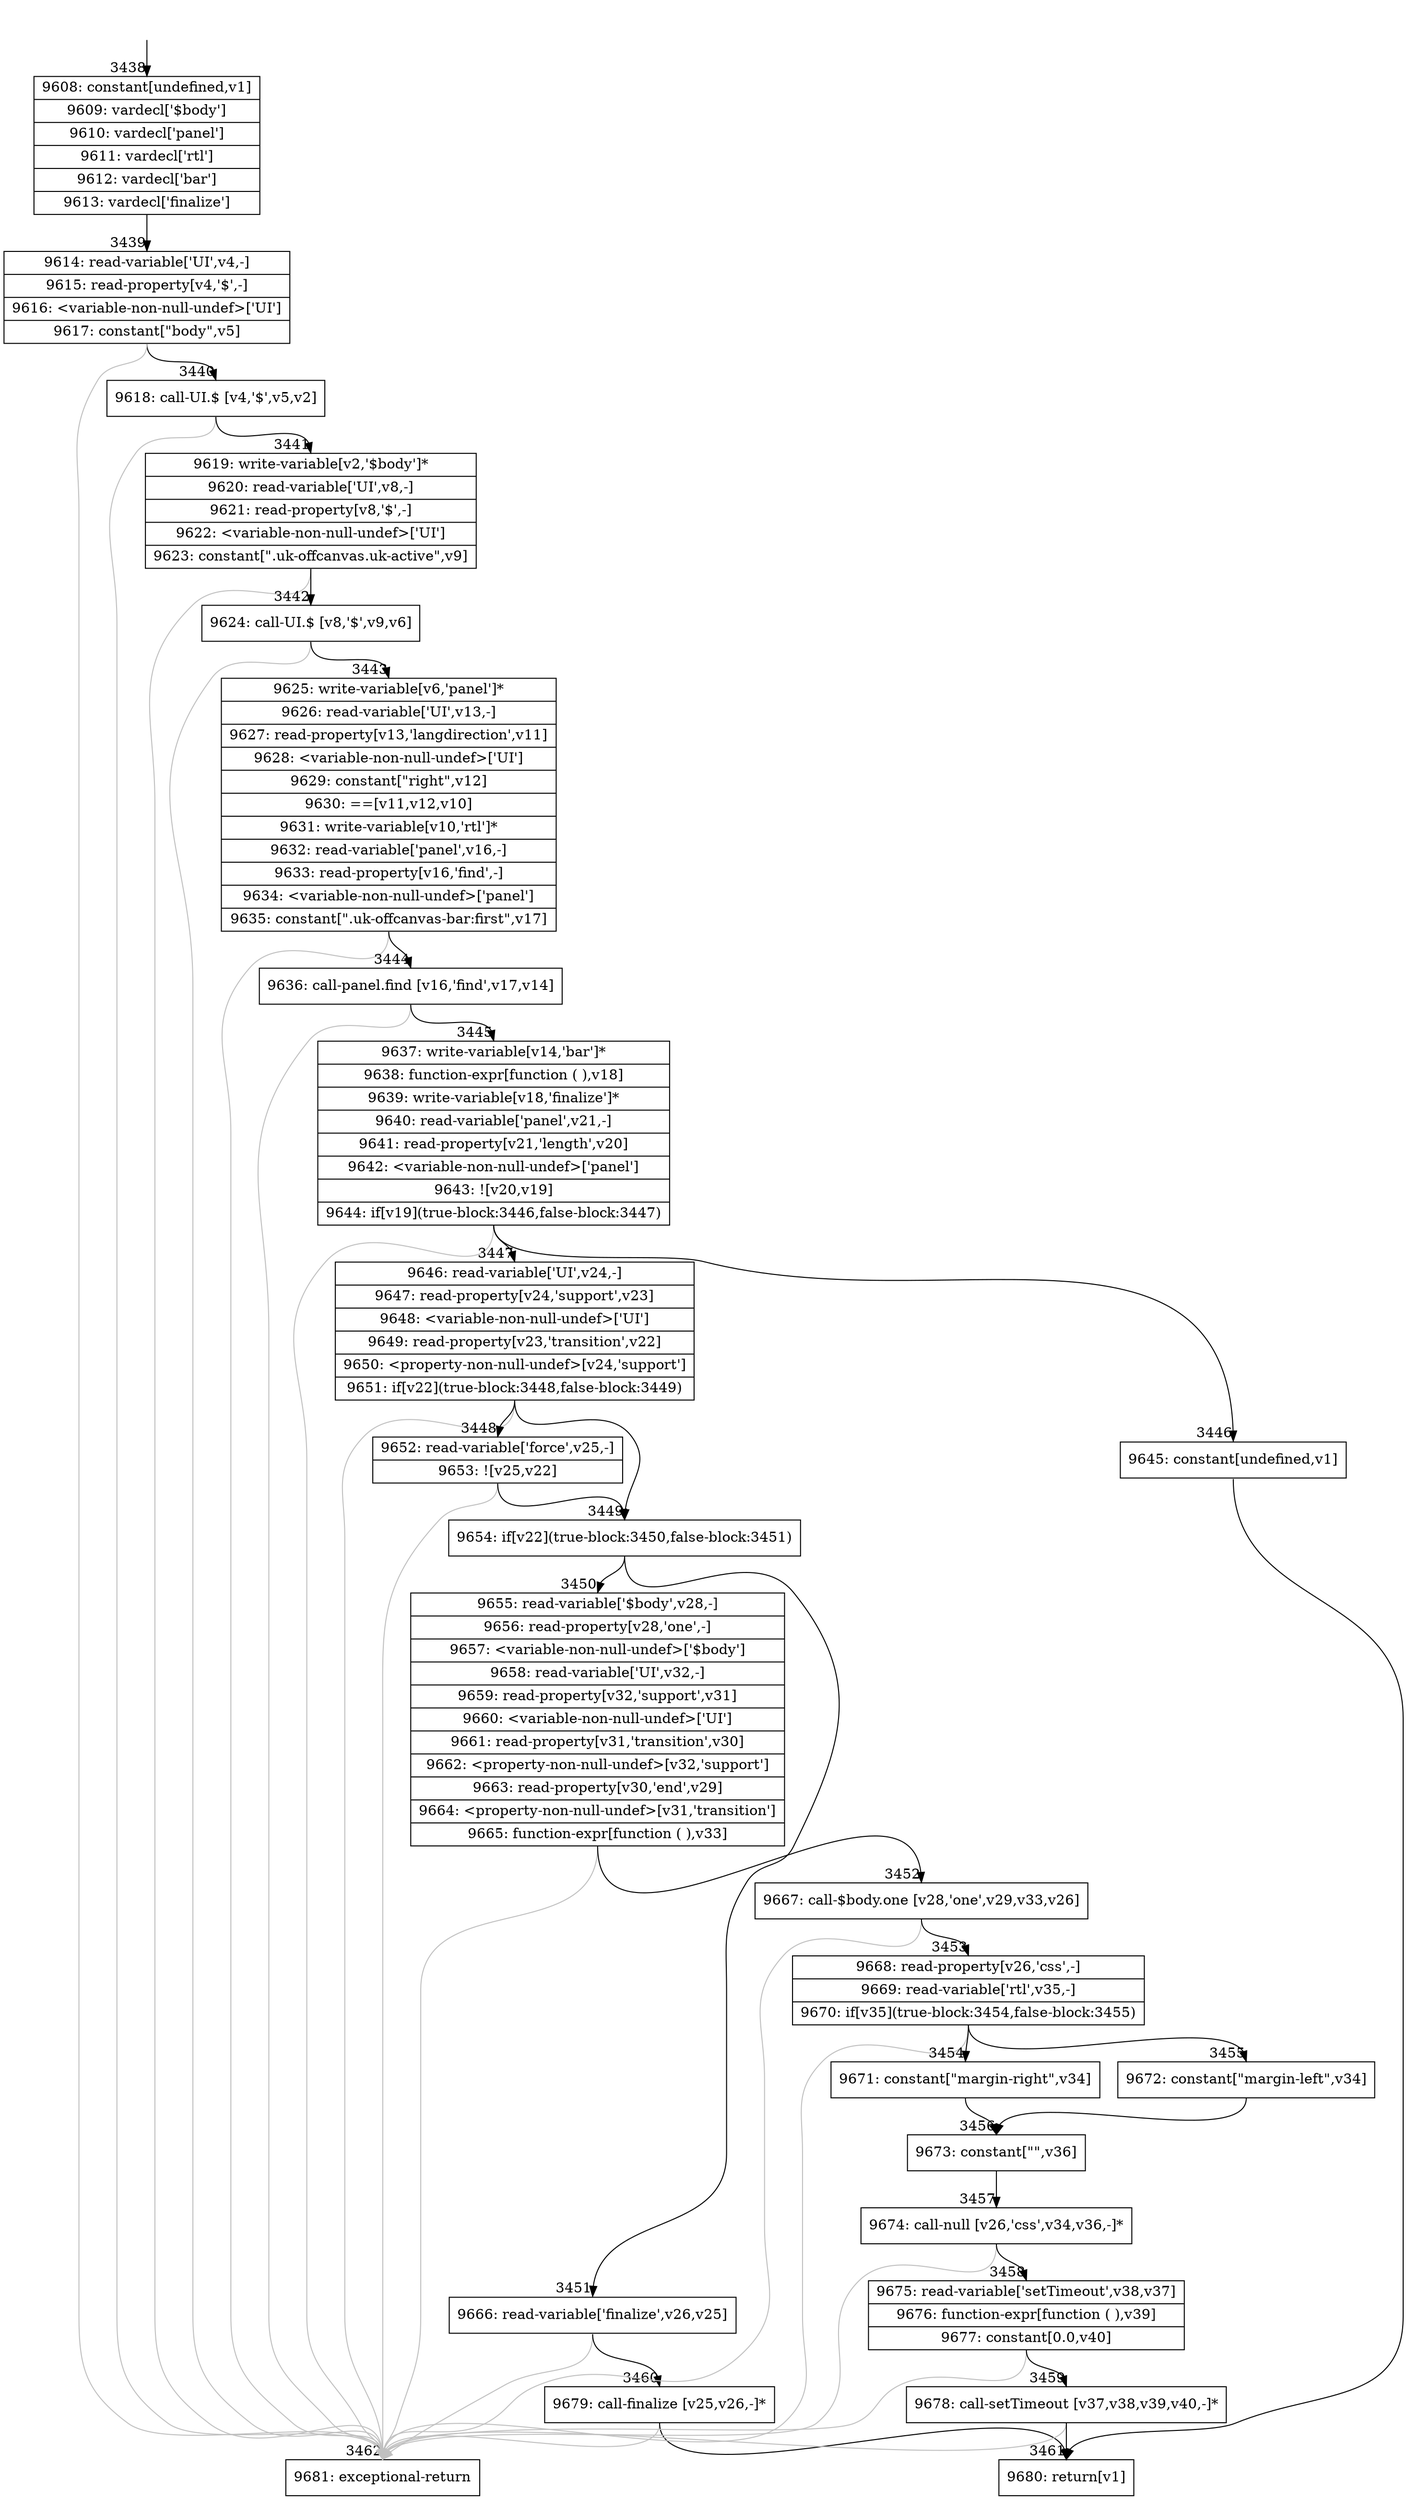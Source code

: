 digraph {
rankdir="TD"
BB_entry257[shape=none,label=""];
BB_entry257 -> BB3438 [tailport=s, headport=n, headlabel="    3438"]
BB3438 [shape=record label="{9608: constant[undefined,v1]|9609: vardecl['$body']|9610: vardecl['panel']|9611: vardecl['rtl']|9612: vardecl['bar']|9613: vardecl['finalize']}" ] 
BB3438 -> BB3439 [tailport=s, headport=n, headlabel="      3439"]
BB3439 [shape=record label="{9614: read-variable['UI',v4,-]|9615: read-property[v4,'$',-]|9616: \<variable-non-null-undef\>['UI']|9617: constant[\"body\",v5]}" ] 
BB3439 -> BB3440 [tailport=s, headport=n, headlabel="      3440"]
BB3439 -> BB3462 [tailport=s, headport=n, color=gray, headlabel="      3462"]
BB3440 [shape=record label="{9618: call-UI.$ [v4,'$',v5,v2]}" ] 
BB3440 -> BB3441 [tailport=s, headport=n, headlabel="      3441"]
BB3440 -> BB3462 [tailport=s, headport=n, color=gray]
BB3441 [shape=record label="{9619: write-variable[v2,'$body']*|9620: read-variable['UI',v8,-]|9621: read-property[v8,'$',-]|9622: \<variable-non-null-undef\>['UI']|9623: constant[\".uk-offcanvas.uk-active\",v9]}" ] 
BB3441 -> BB3442 [tailport=s, headport=n, headlabel="      3442"]
BB3441 -> BB3462 [tailport=s, headport=n, color=gray]
BB3442 [shape=record label="{9624: call-UI.$ [v8,'$',v9,v6]}" ] 
BB3442 -> BB3443 [tailport=s, headport=n, headlabel="      3443"]
BB3442 -> BB3462 [tailport=s, headport=n, color=gray]
BB3443 [shape=record label="{9625: write-variable[v6,'panel']*|9626: read-variable['UI',v13,-]|9627: read-property[v13,'langdirection',v11]|9628: \<variable-non-null-undef\>['UI']|9629: constant[\"right\",v12]|9630: ==[v11,v12,v10]|9631: write-variable[v10,'rtl']*|9632: read-variable['panel',v16,-]|9633: read-property[v16,'find',-]|9634: \<variable-non-null-undef\>['panel']|9635: constant[\".uk-offcanvas-bar:first\",v17]}" ] 
BB3443 -> BB3444 [tailport=s, headport=n, headlabel="      3444"]
BB3443 -> BB3462 [tailport=s, headport=n, color=gray]
BB3444 [shape=record label="{9636: call-panel.find [v16,'find',v17,v14]}" ] 
BB3444 -> BB3445 [tailport=s, headport=n, headlabel="      3445"]
BB3444 -> BB3462 [tailport=s, headport=n, color=gray]
BB3445 [shape=record label="{9637: write-variable[v14,'bar']*|9638: function-expr[function ( ),v18]|9639: write-variable[v18,'finalize']*|9640: read-variable['panel',v21,-]|9641: read-property[v21,'length',v20]|9642: \<variable-non-null-undef\>['panel']|9643: ![v20,v19]|9644: if[v19](true-block:3446,false-block:3447)}" ] 
BB3445 -> BB3446 [tailport=s, headport=n, headlabel="      3446"]
BB3445 -> BB3447 [tailport=s, headport=n, headlabel="      3447"]
BB3445 -> BB3462 [tailport=s, headport=n, color=gray]
BB3446 [shape=record label="{9645: constant[undefined,v1]}" ] 
BB3446 -> BB3461 [tailport=s, headport=n, headlabel="      3461"]
BB3447 [shape=record label="{9646: read-variable['UI',v24,-]|9647: read-property[v24,'support',v23]|9648: \<variable-non-null-undef\>['UI']|9649: read-property[v23,'transition',v22]|9650: \<property-non-null-undef\>[v24,'support']|9651: if[v22](true-block:3448,false-block:3449)}" ] 
BB3447 -> BB3449 [tailport=s, headport=n, headlabel="      3449"]
BB3447 -> BB3448 [tailport=s, headport=n, headlabel="      3448"]
BB3447 -> BB3462 [tailport=s, headport=n, color=gray]
BB3448 [shape=record label="{9652: read-variable['force',v25,-]|9653: ![v25,v22]}" ] 
BB3448 -> BB3449 [tailport=s, headport=n]
BB3448 -> BB3462 [tailport=s, headport=n, color=gray]
BB3449 [shape=record label="{9654: if[v22](true-block:3450,false-block:3451)}" ] 
BB3449 -> BB3450 [tailport=s, headport=n, headlabel="      3450"]
BB3449 -> BB3451 [tailport=s, headport=n, headlabel="      3451"]
BB3450 [shape=record label="{9655: read-variable['$body',v28,-]|9656: read-property[v28,'one',-]|9657: \<variable-non-null-undef\>['$body']|9658: read-variable['UI',v32,-]|9659: read-property[v32,'support',v31]|9660: \<variable-non-null-undef\>['UI']|9661: read-property[v31,'transition',v30]|9662: \<property-non-null-undef\>[v32,'support']|9663: read-property[v30,'end',v29]|9664: \<property-non-null-undef\>[v31,'transition']|9665: function-expr[function ( ),v33]}" ] 
BB3450 -> BB3452 [tailport=s, headport=n, headlabel="      3452"]
BB3450 -> BB3462 [tailport=s, headport=n, color=gray]
BB3451 [shape=record label="{9666: read-variable['finalize',v26,v25]}" ] 
BB3451 -> BB3460 [tailport=s, headport=n, headlabel="      3460"]
BB3451 -> BB3462 [tailport=s, headport=n, color=gray]
BB3452 [shape=record label="{9667: call-$body.one [v28,'one',v29,v33,v26]}" ] 
BB3452 -> BB3453 [tailport=s, headport=n, headlabel="      3453"]
BB3452 -> BB3462 [tailport=s, headport=n, color=gray]
BB3453 [shape=record label="{9668: read-property[v26,'css',-]|9669: read-variable['rtl',v35,-]|9670: if[v35](true-block:3454,false-block:3455)}" ] 
BB3453 -> BB3454 [tailport=s, headport=n, headlabel="      3454"]
BB3453 -> BB3455 [tailport=s, headport=n, headlabel="      3455"]
BB3453 -> BB3462 [tailport=s, headport=n, color=gray]
BB3454 [shape=record label="{9671: constant[\"margin-right\",v34]}" ] 
BB3454 -> BB3456 [tailport=s, headport=n, headlabel="      3456"]
BB3455 [shape=record label="{9672: constant[\"margin-left\",v34]}" ] 
BB3455 -> BB3456 [tailport=s, headport=n]
BB3456 [shape=record label="{9673: constant[\"\",v36]}" ] 
BB3456 -> BB3457 [tailport=s, headport=n, headlabel="      3457"]
BB3457 [shape=record label="{9674: call-null [v26,'css',v34,v36,-]*}" ] 
BB3457 -> BB3458 [tailport=s, headport=n, headlabel="      3458"]
BB3457 -> BB3462 [tailport=s, headport=n, color=gray]
BB3458 [shape=record label="{9675: read-variable['setTimeout',v38,v37]|9676: function-expr[function ( ),v39]|9677: constant[0.0,v40]}" ] 
BB3458 -> BB3459 [tailport=s, headport=n, headlabel="      3459"]
BB3458 -> BB3462 [tailport=s, headport=n, color=gray]
BB3459 [shape=record label="{9678: call-setTimeout [v37,v38,v39,v40,-]*}" ] 
BB3459 -> BB3461 [tailport=s, headport=n]
BB3459 -> BB3462 [tailport=s, headport=n, color=gray]
BB3460 [shape=record label="{9679: call-finalize [v25,v26,-]*}" ] 
BB3460 -> BB3461 [tailport=s, headport=n]
BB3460 -> BB3462 [tailport=s, headport=n, color=gray]
BB3461 [shape=record label="{9680: return[v1]}" ] 
BB3462 [shape=record label="{9681: exceptional-return}" ] 
//#$~ 2637
}
